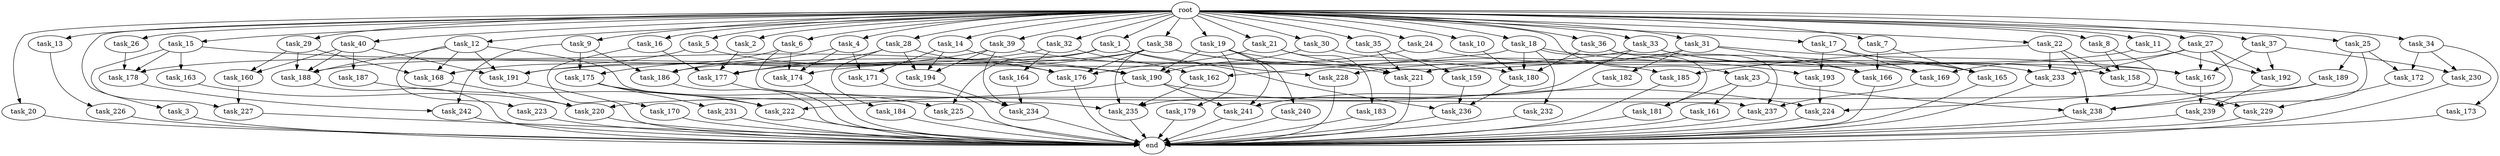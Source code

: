 digraph G {
  task_162 [size="14087492730.880001"];
  task_189 [size="3092376453.120000"];
  task_220 [size="10050223472.639999"];
  task_221 [size="4638564679.680000"];
  task_240 [size="1374389534.720000"];
  task_15 [size="10.240000"];
  task_229 [size="11682311045.120001"];
  task_161 [size="773094113.280000"];
  task_9 [size="10.240000"];
  task_163 [size="4209067950.080000"];
  task_183 [size="773094113.280000"];
  task_4 [size="10.240000"];
  task_179 [size="1374389534.720000"];
  task_20 [size="10.240000"];
  task_166 [size="4638564679.680000"];
  task_13 [size="10.240000"];
  task_14 [size="10.240000"];
  task_174 [size="9706626088.960001"];
  task_3 [size="10.240000"];
  task_159 [size="2147483648.000000"];
  task_192 [size="9105330667.520000"];
  task_5 [size="10.240000"];
  task_169 [size="9105330667.520000"];
  task_180 [size="26542897889.279999"];
  task_185 [size="9363028705.280001"];
  task_231 [size="8589934592.000000"];
  task_26 [size="10.240000"];
  task_28 [size="10.240000"];
  task_158 [size="4209067950.080000"];
  task_175 [size="5841155522.560000"];
  task_233 [size="2319282339.840000"];
  task_2 [size="10.240000"];
  task_186 [size="6614249635.840000"];
  task_172 [size="8589934592.000000"];
  task_7 [size="10.240000"];
  task_176 [size="15204184227.840000"];
  task_25 [size="10.240000"];
  task_40 [size="10.240000"];
  task_222 [size="10737418240.000000"];
  task_31 [size="10.240000"];
  task_188 [size="20358144983.040001"];
  task_232 [size="8589934592.000000"];
  task_191 [size="12111807774.719999"];
  task_23 [size="10.240000"];
  task_165 [size="10393820856.320000"];
  task_194 [size="11338713661.440001"];
  task_238 [size="2662879723.520000"];
  task_193 [size="15547781611.520000"];
  task_237 [size="3264175144.960000"];
  task_224 [size="4810363371.520000"];
  task_29 [size="10.240000"];
  task_1 [size="10.240000"];
  task_173 [size="5497558138.880000"];
  task_236 [size="15375982919.680000"];
  task_223 [size="773094113.280000"];
  task_184 [size="5497558138.880000"];
  task_24 [size="10.240000"];
  task_18 [size="10.240000"];
  task_167 [size="14001593384.960001"];
  task_226 [size="2147483648.000000"];
  task_242 [size="10995116277.760000"];
  task_170 [size="2147483648.000000"];
  task_32 [size="10.240000"];
  task_12 [size="10.240000"];
  task_230 [size="12455405158.400000"];
  task_22 [size="10.240000"];
  task_19 [size="10.240000"];
  task_168 [size="6614249635.840000"];
  task_21 [size="10.240000"];
  task_177 [size="14516989460.480000"];
  task_164 [size="5497558138.880000"];
  task_16 [size="10.240000"];
  task_30 [size="10.240000"];
  task_39 [size="10.240000"];
  task_8 [size="10.240000"];
  task_34 [size="10.240000"];
  root [size="0.000000"];
  task_17 [size="10.240000"];
  end [size="0.000000"];
  task_178 [size="17008070492.160000"];
  task_10 [size="10.240000"];
  task_27 [size="10.240000"];
  task_182 [size="773094113.280000"];
  task_6 [size="10.240000"];
  task_37 [size="10.240000"];
  task_35 [size="10.240000"];
  task_33 [size="10.240000"];
  task_241 [size="3092376453.120000"];
  task_225 [size="12799002542.080000"];
  task_239 [size="13829794693.120001"];
  task_228 [size="4982162063.360000"];
  task_38 [size="10.240000"];
  task_234 [size="12799002542.080000"];
  task_181 [size="9363028705.280001"];
  task_190 [size="11854109736.960001"];
  task_171 [size="6270652252.160000"];
  task_187 [size="5497558138.880000"];
  task_11 [size="10.240000"];
  task_227 [size="9706626088.960001"];
  task_36 [size="10.240000"];
  task_235 [size="11081015623.680000"];
  task_160 [size="10995116277.760000"];

  task_162 -> task_235 [size="134217728.000000"];
  task_189 -> task_220 [size="33554432.000000"];
  task_189 -> task_238 [size="33554432.000000"];
  task_220 -> end [size="1.000000"];
  task_221 -> end [size="1.000000"];
  task_240 -> end [size="1.000000"];
  task_15 -> task_178 [size="411041792.000000"];
  task_15 -> task_190 [size="411041792.000000"];
  task_15 -> task_227 [size="411041792.000000"];
  task_15 -> task_163 [size="411041792.000000"];
  task_229 -> end [size="1.000000"];
  task_161 -> end [size="1.000000"];
  task_9 -> task_186 [size="536870912.000000"];
  task_9 -> task_242 [size="536870912.000000"];
  task_9 -> task_175 [size="536870912.000000"];
  task_163 -> task_220 [size="536870912.000000"];
  task_183 -> end [size="1.000000"];
  task_4 -> task_186 [size="75497472.000000"];
  task_4 -> task_171 [size="75497472.000000"];
  task_4 -> task_174 [size="75497472.000000"];
  task_179 -> end [size="1.000000"];
  task_20 -> end [size="1.000000"];
  task_166 -> end [size="1.000000"];
  task_13 -> task_226 [size="209715200.000000"];
  task_14 -> task_190 [size="536870912.000000"];
  task_14 -> task_171 [size="536870912.000000"];
  task_14 -> task_194 [size="536870912.000000"];
  task_174 -> end [size="1.000000"];
  task_3 -> end [size="1.000000"];
  task_159 -> task_236 [size="679477248.000000"];
  task_192 -> task_239 [size="209715200.000000"];
  task_5 -> task_168 [size="33554432.000000"];
  task_5 -> task_176 [size="33554432.000000"];
  task_169 -> task_237 [size="209715200.000000"];
  task_180 -> task_236 [size="411041792.000000"];
  task_185 -> end [size="1.000000"];
  task_231 -> end [size="1.000000"];
  task_26 -> task_178 [size="838860800.000000"];
  task_28 -> task_176 [size="536870912.000000"];
  task_28 -> task_177 [size="536870912.000000"];
  task_28 -> task_194 [size="536870912.000000"];
  task_28 -> task_184 [size="536870912.000000"];
  task_158 -> task_229 [size="838860800.000000"];
  task_175 -> task_225 [size="838860800.000000"];
  task_175 -> task_231 [size="838860800.000000"];
  task_175 -> task_222 [size="838860800.000000"];
  task_233 -> end [size="1.000000"];
  task_2 -> task_177 [size="134217728.000000"];
  task_186 -> end [size="1.000000"];
  task_172 -> task_229 [size="301989888.000000"];
  task_7 -> task_165 [size="301989888.000000"];
  task_7 -> task_166 [size="301989888.000000"];
  task_176 -> end [size="1.000000"];
  task_25 -> task_189 [size="301989888.000000"];
  task_25 -> task_172 [size="301989888.000000"];
  task_25 -> task_239 [size="301989888.000000"];
  task_40 -> task_188 [size="536870912.000000"];
  task_40 -> task_160 [size="536870912.000000"];
  task_40 -> task_191 [size="536870912.000000"];
  task_40 -> task_187 [size="536870912.000000"];
  task_222 -> end [size="1.000000"];
  task_31 -> task_167 [size="75497472.000000"];
  task_31 -> task_228 [size="75497472.000000"];
  task_31 -> task_182 [size="75497472.000000"];
  task_31 -> task_166 [size="75497472.000000"];
  task_188 -> end [size="1.000000"];
  task_232 -> end [size="1.000000"];
  task_191 -> end [size="1.000000"];
  task_23 -> task_181 [size="75497472.000000"];
  task_23 -> task_161 [size="75497472.000000"];
  task_23 -> task_238 [size="75497472.000000"];
  task_165 -> end [size="1.000000"];
  task_194 -> task_234 [size="536870912.000000"];
  task_238 -> end [size="1.000000"];
  task_193 -> task_224 [size="33554432.000000"];
  task_237 -> end [size="1.000000"];
  task_224 -> end [size="1.000000"];
  task_29 -> task_168 [size="536870912.000000"];
  task_29 -> task_188 [size="536870912.000000"];
  task_29 -> task_160 [size="536870912.000000"];
  task_1 -> task_178 [size="411041792.000000"];
  task_1 -> task_225 [size="411041792.000000"];
  task_1 -> task_228 [size="411041792.000000"];
  task_1 -> task_236 [size="411041792.000000"];
  task_173 -> end [size="1.000000"];
  task_236 -> end [size="1.000000"];
  task_223 -> end [size="1.000000"];
  task_184 -> end [size="1.000000"];
  task_24 -> task_167 [size="536870912.000000"];
  task_24 -> task_191 [size="536870912.000000"];
  task_18 -> task_162 [size="838860800.000000"];
  task_18 -> task_180 [size="838860800.000000"];
  task_18 -> task_232 [size="838860800.000000"];
  task_18 -> task_193 [size="838860800.000000"];
  task_18 -> task_181 [size="838860800.000000"];
  task_167 -> task_239 [size="838860800.000000"];
  task_226 -> end [size="1.000000"];
  task_242 -> end [size="1.000000"];
  task_170 -> end [size="1.000000"];
  task_32 -> task_162 [size="536870912.000000"];
  task_32 -> task_177 [size="536870912.000000"];
  task_32 -> task_164 [size="536870912.000000"];
  task_12 -> task_168 [size="75497472.000000"];
  task_12 -> task_188 [size="75497472.000000"];
  task_12 -> task_235 [size="75497472.000000"];
  task_12 -> task_191 [size="75497472.000000"];
  task_12 -> task_223 [size="75497472.000000"];
  task_230 -> end [size="1.000000"];
  task_22 -> task_158 [size="75497472.000000"];
  task_22 -> task_233 [size="75497472.000000"];
  task_22 -> task_238 [size="75497472.000000"];
  task_22 -> task_185 [size="75497472.000000"];
  task_19 -> task_179 [size="134217728.000000"];
  task_19 -> task_169 [size="134217728.000000"];
  task_19 -> task_190 [size="134217728.000000"];
  task_19 -> task_241 [size="134217728.000000"];
  task_19 -> task_240 [size="134217728.000000"];
  task_168 -> task_220 [size="411041792.000000"];
  task_21 -> task_183 [size="75497472.000000"];
  task_21 -> task_176 [size="75497472.000000"];
  task_21 -> task_221 [size="75497472.000000"];
  task_177 -> end [size="1.000000"];
  task_164 -> task_234 [size="679477248.000000"];
  task_16 -> task_177 [size="209715200.000000"];
  task_16 -> task_170 [size="209715200.000000"];
  task_30 -> task_190 [size="75497472.000000"];
  task_30 -> task_233 [size="75497472.000000"];
  task_39 -> task_221 [size="33554432.000000"];
  task_39 -> task_191 [size="33554432.000000"];
  task_39 -> task_194 [size="33554432.000000"];
  task_39 -> task_234 [size="33554432.000000"];
  task_8 -> task_158 [size="301989888.000000"];
  task_8 -> task_224 [size="301989888.000000"];
  task_34 -> task_230 [size="536870912.000000"];
  task_34 -> task_172 [size="536870912.000000"];
  task_34 -> task_173 [size="536870912.000000"];
  root -> task_39 [size="1.000000"];
  root -> task_26 [size="1.000000"];
  root -> task_8 [size="1.000000"];
  root -> task_34 [size="1.000000"];
  root -> task_28 [size="1.000000"];
  root -> task_15 [size="1.000000"];
  root -> task_2 [size="1.000000"];
  root -> task_17 [size="1.000000"];
  root -> task_9 [size="1.000000"];
  root -> task_6 [size="1.000000"];
  root -> task_40 [size="1.000000"];
  root -> task_10 [size="1.000000"];
  root -> task_27 [size="1.000000"];
  root -> task_7 [size="1.000000"];
  root -> task_4 [size="1.000000"];
  root -> task_24 [size="1.000000"];
  root -> task_25 [size="1.000000"];
  root -> task_18 [size="1.000000"];
  root -> task_20 [size="1.000000"];
  root -> task_35 [size="1.000000"];
  root -> task_13 [size="1.000000"];
  root -> task_31 [size="1.000000"];
  root -> task_14 [size="1.000000"];
  root -> task_1 [size="1.000000"];
  root -> task_23 [size="1.000000"];
  root -> task_11 [size="1.000000"];
  root -> task_3 [size="1.000000"];
  root -> task_37 [size="1.000000"];
  root -> task_29 [size="1.000000"];
  root -> task_32 [size="1.000000"];
  root -> task_5 [size="1.000000"];
  root -> task_12 [size="1.000000"];
  root -> task_38 [size="1.000000"];
  root -> task_22 [size="1.000000"];
  root -> task_19 [size="1.000000"];
  root -> task_33 [size="1.000000"];
  root -> task_36 [size="1.000000"];
  root -> task_21 [size="1.000000"];
  root -> task_16 [size="1.000000"];
  root -> task_30 [size="1.000000"];
  task_17 -> task_169 [size="679477248.000000"];
  task_17 -> task_165 [size="679477248.000000"];
  task_17 -> task_193 [size="679477248.000000"];
  task_178 -> task_242 [size="536870912.000000"];
  task_10 -> task_180 [size="838860800.000000"];
  task_27 -> task_167 [size="75497472.000000"];
  task_27 -> task_169 [size="75497472.000000"];
  task_27 -> task_192 [size="75497472.000000"];
  task_27 -> task_233 [size="75497472.000000"];
  task_27 -> task_238 [size="75497472.000000"];
  task_182 -> task_241 [size="33554432.000000"];
  task_6 -> task_237 [size="33554432.000000"];
  task_6 -> task_175 [size="33554432.000000"];
  task_6 -> task_174 [size="33554432.000000"];
  task_37 -> task_167 [size="679477248.000000"];
  task_37 -> task_192 [size="679477248.000000"];
  task_37 -> task_230 [size="679477248.000000"];
  task_35 -> task_159 [size="209715200.000000"];
  task_35 -> task_221 [size="209715200.000000"];
  task_33 -> task_158 [size="33554432.000000"];
  task_33 -> task_186 [size="33554432.000000"];
  task_33 -> task_235 [size="33554432.000000"];
  task_33 -> task_165 [size="33554432.000000"];
  task_241 -> end [size="1.000000"];
  task_225 -> end [size="1.000000"];
  task_239 -> end [size="1.000000"];
  task_228 -> end [size="1.000000"];
  task_38 -> task_188 [size="838860800.000000"];
  task_38 -> task_174 [size="838860800.000000"];
  task_38 -> task_176 [size="838860800.000000"];
  task_38 -> task_180 [size="838860800.000000"];
  task_38 -> task_235 [size="838860800.000000"];
  task_38 -> task_185 [size="838860800.000000"];
  task_234 -> end [size="1.000000"];
  task_181 -> end [size="1.000000"];
  task_190 -> task_222 [size="134217728.000000"];
  task_190 -> task_224 [size="134217728.000000"];
  task_190 -> task_241 [size="134217728.000000"];
  task_171 -> end [size="1.000000"];
  task_187 -> task_222 [size="75497472.000000"];
  task_11 -> task_192 [size="134217728.000000"];
  task_11 -> task_221 [size="134217728.000000"];
  task_227 -> end [size="1.000000"];
  task_36 -> task_180 [size="75497472.000000"];
  task_36 -> task_237 [size="75497472.000000"];
  task_36 -> task_166 [size="75497472.000000"];
  task_235 -> end [size="1.000000"];
  task_160 -> task_227 [size="536870912.000000"];
}
